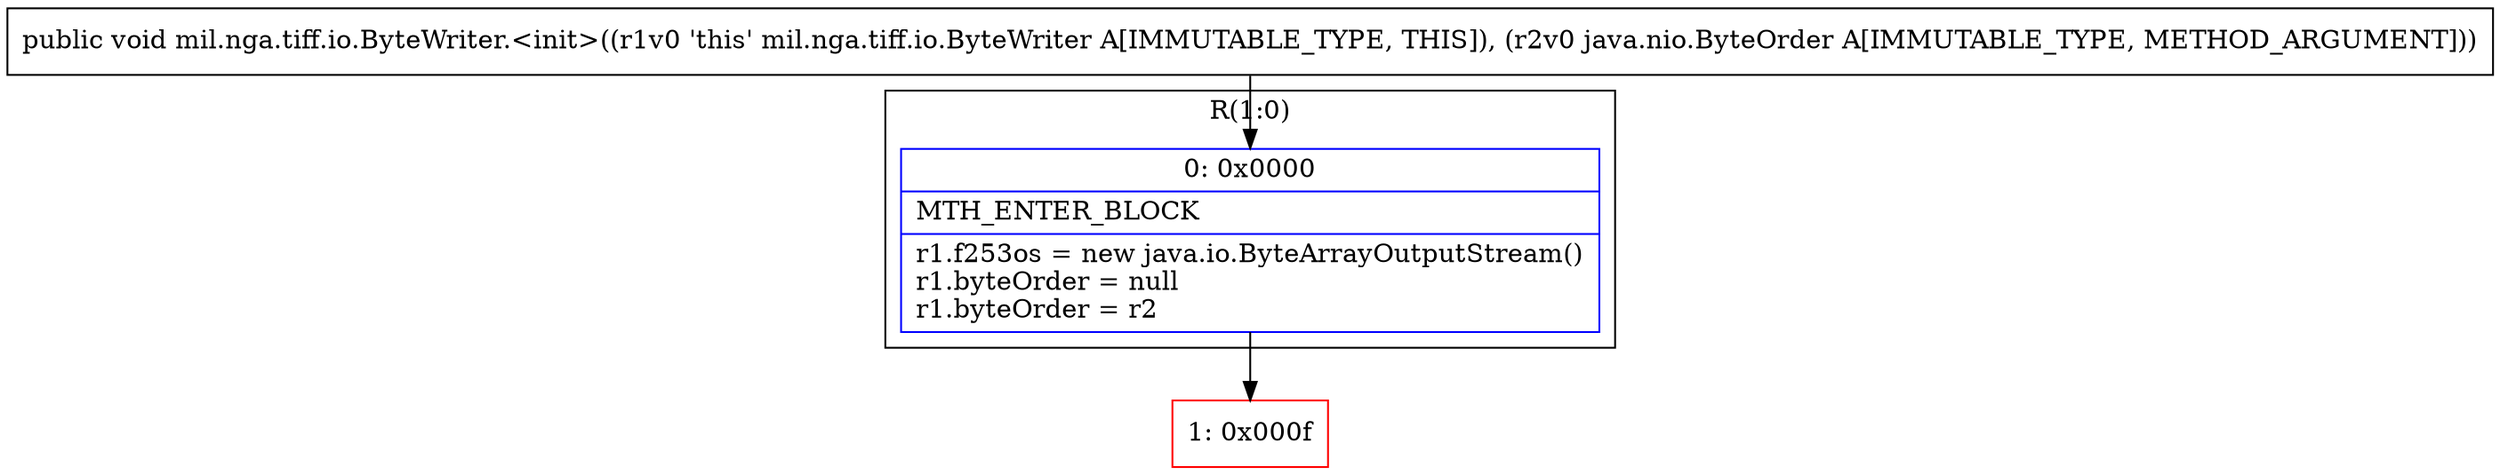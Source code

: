 digraph "CFG formil.nga.tiff.io.ByteWriter.\<init\>(Ljava\/nio\/ByteOrder;)V" {
subgraph cluster_Region_1719886820 {
label = "R(1:0)";
node [shape=record,color=blue];
Node_0 [shape=record,label="{0\:\ 0x0000|MTH_ENTER_BLOCK\l|r1.f253os = new java.io.ByteArrayOutputStream()\lr1.byteOrder = null\lr1.byteOrder = r2\l}"];
}
Node_1 [shape=record,color=red,label="{1\:\ 0x000f}"];
MethodNode[shape=record,label="{public void mil.nga.tiff.io.ByteWriter.\<init\>((r1v0 'this' mil.nga.tiff.io.ByteWriter A[IMMUTABLE_TYPE, THIS]), (r2v0 java.nio.ByteOrder A[IMMUTABLE_TYPE, METHOD_ARGUMENT])) }"];
MethodNode -> Node_0;
Node_0 -> Node_1;
}


